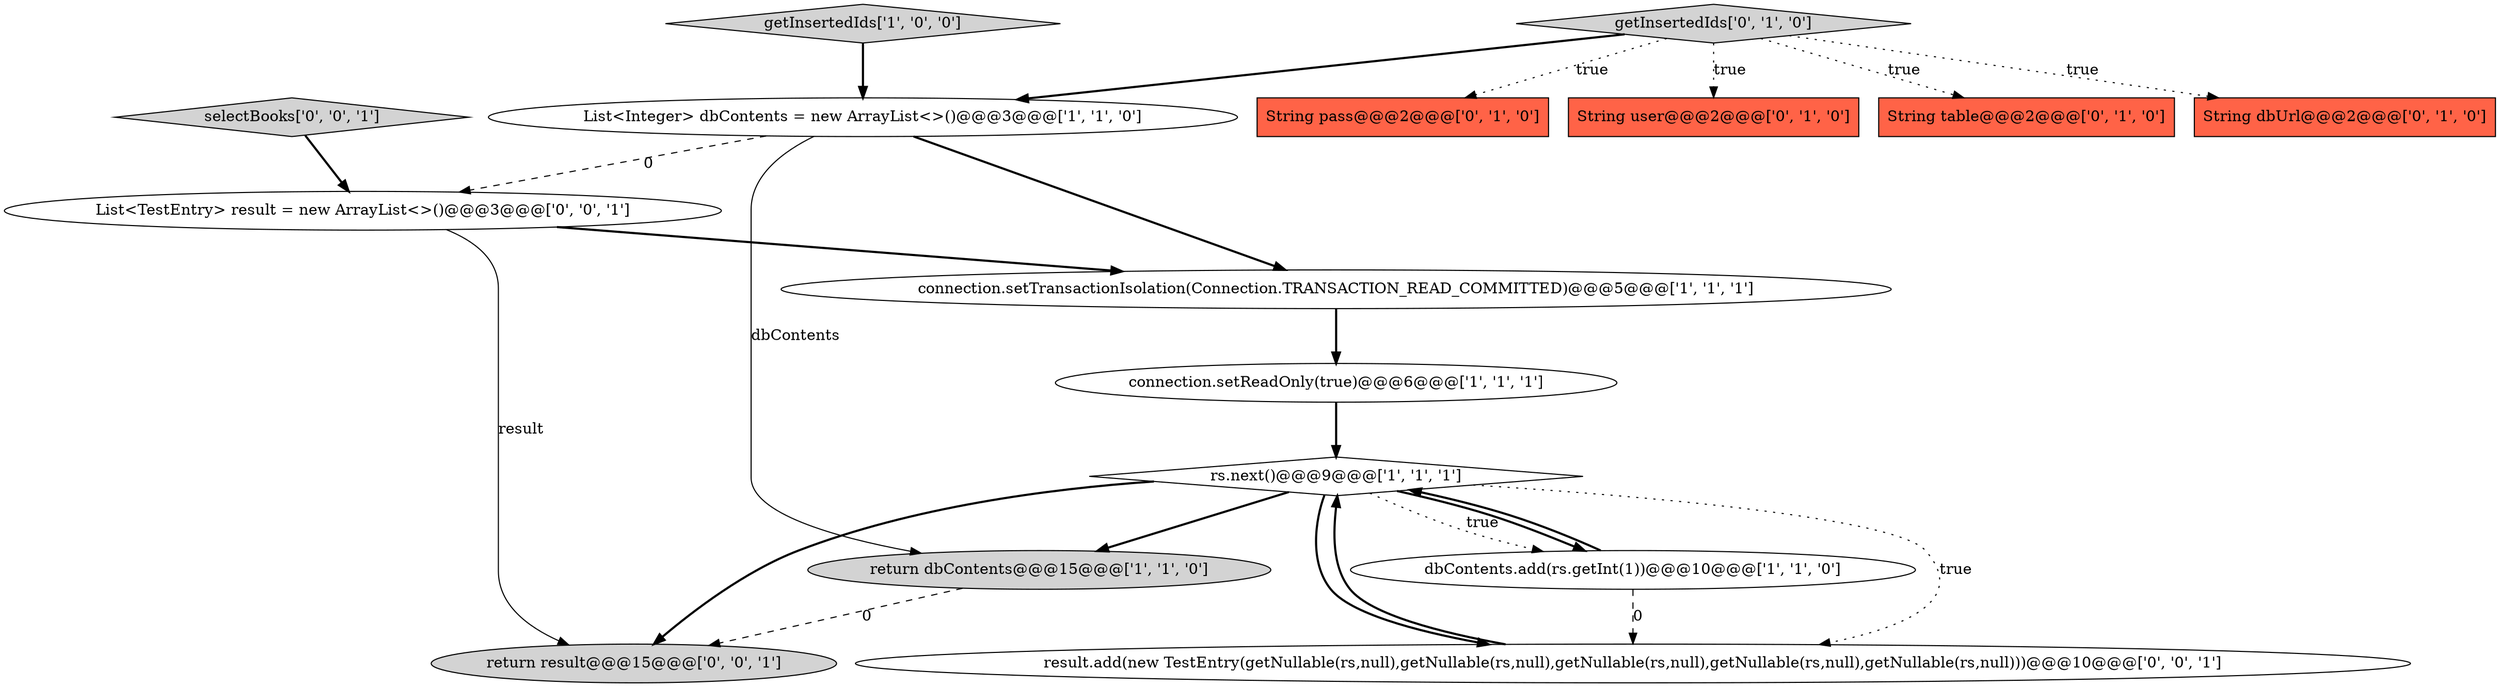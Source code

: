 digraph {
5 [style = filled, label = "List<Integer> dbContents = new ArrayList<>()@@@3@@@['1', '1', '0']", fillcolor = white, shape = ellipse image = "AAA0AAABBB1BBB"];
15 [style = filled, label = "return result@@@15@@@['0', '0', '1']", fillcolor = lightgray, shape = ellipse image = "AAA0AAABBB3BBB"];
9 [style = filled, label = "String dbUrl@@@2@@@['0', '1', '0']", fillcolor = tomato, shape = box image = "AAA0AAABBB2BBB"];
2 [style = filled, label = "return dbContents@@@15@@@['1', '1', '0']", fillcolor = lightgray, shape = ellipse image = "AAA0AAABBB1BBB"];
8 [style = filled, label = "String pass@@@2@@@['0', '1', '0']", fillcolor = tomato, shape = box image = "AAA0AAABBB2BBB"];
6 [style = filled, label = "connection.setReadOnly(true)@@@6@@@['1', '1', '1']", fillcolor = white, shape = ellipse image = "AAA0AAABBB1BBB"];
10 [style = filled, label = "String user@@@2@@@['0', '1', '0']", fillcolor = tomato, shape = box image = "AAA0AAABBB2BBB"];
3 [style = filled, label = "rs.next()@@@9@@@['1', '1', '1']", fillcolor = white, shape = diamond image = "AAA0AAABBB1BBB"];
7 [style = filled, label = "getInsertedIds['0', '1', '0']", fillcolor = lightgray, shape = diamond image = "AAA0AAABBB2BBB"];
11 [style = filled, label = "String table@@@2@@@['0', '1', '0']", fillcolor = tomato, shape = box image = "AAA1AAABBB2BBB"];
12 [style = filled, label = "result.add(new TestEntry(getNullable(rs,null),getNullable(rs,null),getNullable(rs,null),getNullable(rs,null),getNullable(rs,null)))@@@10@@@['0', '0', '1']", fillcolor = white, shape = ellipse image = "AAA0AAABBB3BBB"];
0 [style = filled, label = "connection.setTransactionIsolation(Connection.TRANSACTION_READ_COMMITTED)@@@5@@@['1', '1', '1']", fillcolor = white, shape = ellipse image = "AAA0AAABBB1BBB"];
14 [style = filled, label = "List<TestEntry> result = new ArrayList<>()@@@3@@@['0', '0', '1']", fillcolor = white, shape = ellipse image = "AAA0AAABBB3BBB"];
1 [style = filled, label = "getInsertedIds['1', '0', '0']", fillcolor = lightgray, shape = diamond image = "AAA0AAABBB1BBB"];
4 [style = filled, label = "dbContents.add(rs.getInt(1))@@@10@@@['1', '1', '0']", fillcolor = white, shape = ellipse image = "AAA0AAABBB1BBB"];
13 [style = filled, label = "selectBooks['0', '0', '1']", fillcolor = lightgray, shape = diamond image = "AAA0AAABBB3BBB"];
0->6 [style = bold, label=""];
3->12 [style = dotted, label="true"];
4->12 [style = dashed, label="0"];
5->14 [style = dashed, label="0"];
3->2 [style = bold, label=""];
7->8 [style = dotted, label="true"];
7->10 [style = dotted, label="true"];
14->0 [style = bold, label=""];
2->15 [style = dashed, label="0"];
7->9 [style = dotted, label="true"];
7->11 [style = dotted, label="true"];
14->15 [style = solid, label="result"];
5->0 [style = bold, label=""];
3->12 [style = bold, label=""];
3->4 [style = dotted, label="true"];
12->3 [style = bold, label=""];
6->3 [style = bold, label=""];
3->15 [style = bold, label=""];
7->5 [style = bold, label=""];
13->14 [style = bold, label=""];
4->3 [style = bold, label=""];
5->2 [style = solid, label="dbContents"];
3->4 [style = bold, label=""];
1->5 [style = bold, label=""];
}
